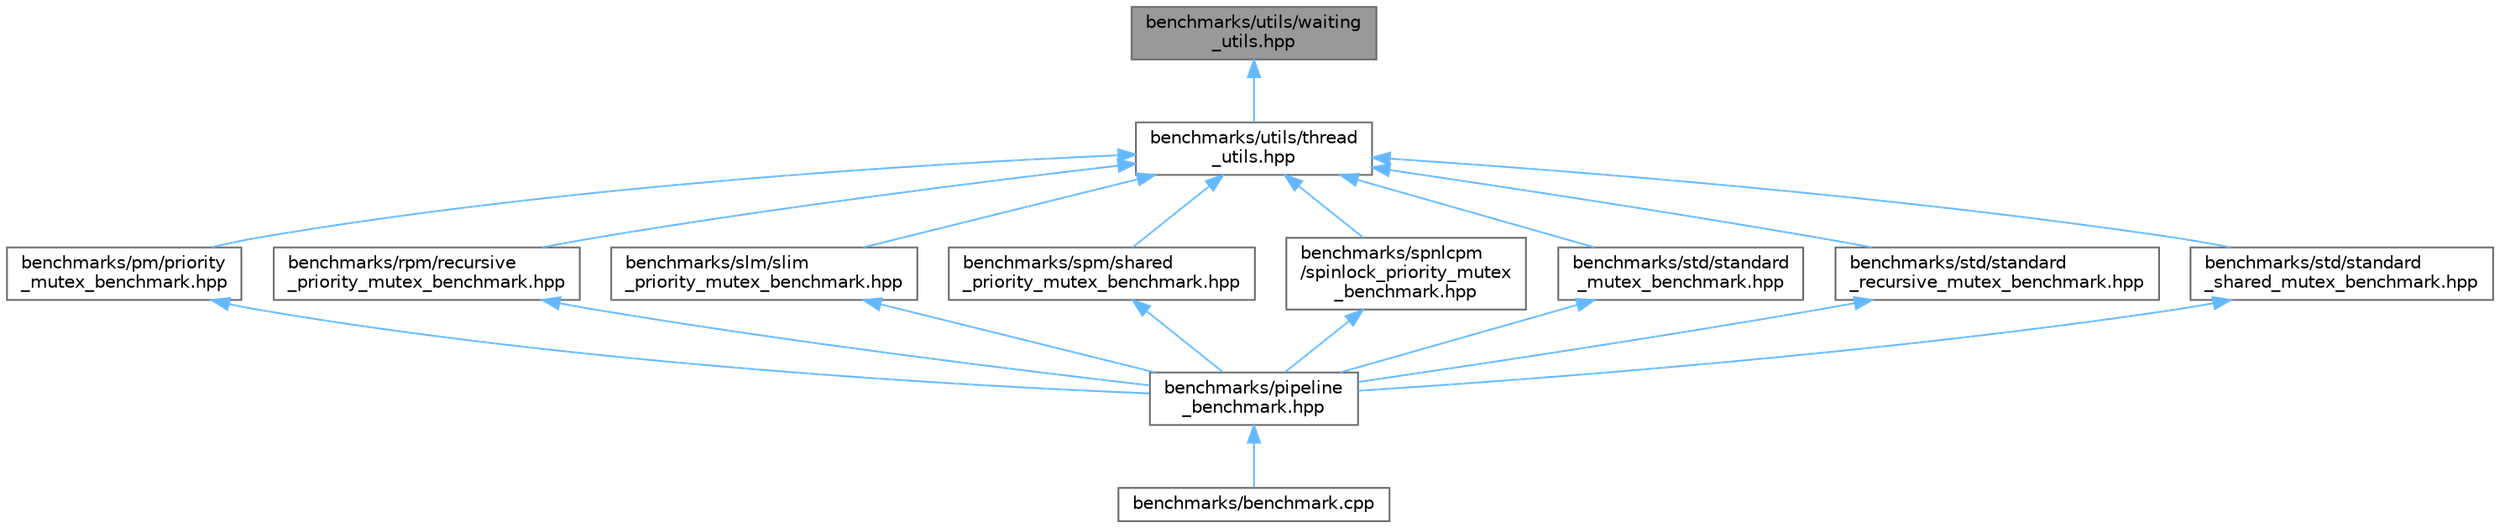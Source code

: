 digraph "benchmarks/utils/waiting_utils.hpp"
{
 // LATEX_PDF_SIZE
  bgcolor="transparent";
  edge [fontname=Helvetica,fontsize=10,labelfontname=Helvetica,labelfontsize=10];
  node [fontname=Helvetica,fontsize=10,shape=box,height=0.2,width=0.4];
  Node1 [id="Node000001",label="benchmarks/utils/waiting\l_utils.hpp",height=0.2,width=0.4,color="gray40", fillcolor="grey60", style="filled", fontcolor="black",tooltip="Alias waiting_utils."];
  Node1 -> Node2 [id="edge1_Node000001_Node000002",dir="back",color="steelblue1",style="solid",tooltip=" "];
  Node2 [id="Node000002",label="benchmarks/utils/thread\l_utils.hpp",height=0.2,width=0.4,color="grey40", fillcolor="white", style="filled",URL="$thread__utils_8hpp.html",tooltip="Alias thread_utils."];
  Node2 -> Node3 [id="edge2_Node000002_Node000003",dir="back",color="steelblue1",style="solid",tooltip=" "];
  Node3 [id="Node000003",label="benchmarks/pm/priority\l_mutex_benchmark.hpp",height=0.2,width=0.4,color="grey40", fillcolor="white", style="filled",URL="$priority__mutex__benchmark_8hpp.html",tooltip="Alias priority_mutex_benchmark."];
  Node3 -> Node4 [id="edge3_Node000003_Node000004",dir="back",color="steelblue1",style="solid",tooltip=" "];
  Node4 [id="Node000004",label="benchmarks/pipeline\l_benchmark.hpp",height=0.2,width=0.4,color="grey40", fillcolor="white", style="filled",URL="$pipeline__benchmark_8hpp.html",tooltip="Alias pipeline_benchmark."];
  Node4 -> Node5 [id="edge4_Node000004_Node000005",dir="back",color="steelblue1",style="solid",tooltip=" "];
  Node5 [id="Node000005",label="benchmarks/benchmark.cpp",height=0.2,width=0.4,color="grey40", fillcolor="white", style="filled",URL="$benchmark_8cpp.html",tooltip="Alias benchmark."];
  Node2 -> Node6 [id="edge5_Node000002_Node000006",dir="back",color="steelblue1",style="solid",tooltip=" "];
  Node6 [id="Node000006",label="benchmarks/rpm/recursive\l_priority_mutex_benchmark.hpp",height=0.2,width=0.4,color="grey40", fillcolor="white", style="filled",URL="$recursive__priority__mutex__benchmark_8hpp.html",tooltip="Alias recursive_priority_mutex_benchmark."];
  Node6 -> Node4 [id="edge6_Node000006_Node000004",dir="back",color="steelblue1",style="solid",tooltip=" "];
  Node2 -> Node7 [id="edge7_Node000002_Node000007",dir="back",color="steelblue1",style="solid",tooltip=" "];
  Node7 [id="Node000007",label="benchmarks/slm/slim\l_priority_mutex_benchmark.hpp",height=0.2,width=0.4,color="grey40", fillcolor="white", style="filled",URL="$slim__priority__mutex__benchmark_8hpp.html",tooltip="Alias slim_priority_mutex_benchmark."];
  Node7 -> Node4 [id="edge8_Node000007_Node000004",dir="back",color="steelblue1",style="solid",tooltip=" "];
  Node2 -> Node8 [id="edge9_Node000002_Node000008",dir="back",color="steelblue1",style="solid",tooltip=" "];
  Node8 [id="Node000008",label="benchmarks/spm/shared\l_priority_mutex_benchmark.hpp",height=0.2,width=0.4,color="grey40", fillcolor="white", style="filled",URL="$shared__priority__mutex__benchmark_8hpp.html",tooltip="Alias shared_priority_mutex_benchmark."];
  Node8 -> Node4 [id="edge10_Node000008_Node000004",dir="back",color="steelblue1",style="solid",tooltip=" "];
  Node2 -> Node9 [id="edge11_Node000002_Node000009",dir="back",color="steelblue1",style="solid",tooltip=" "];
  Node9 [id="Node000009",label="benchmarks/spnlcpm\l/spinlock_priority_mutex\l_benchmark.hpp",height=0.2,width=0.4,color="grey40", fillcolor="white", style="filled",URL="$spinlock__priority__mutex__benchmark_8hpp.html",tooltip="Alias spinlock_priority_mutex_benchmark."];
  Node9 -> Node4 [id="edge12_Node000009_Node000004",dir="back",color="steelblue1",style="solid",tooltip=" "];
  Node2 -> Node10 [id="edge13_Node000002_Node000010",dir="back",color="steelblue1",style="solid",tooltip=" "];
  Node10 [id="Node000010",label="benchmarks/std/standard\l_mutex_benchmark.hpp",height=0.2,width=0.4,color="grey40", fillcolor="white", style="filled",URL="$standard__mutex__benchmark_8hpp.html",tooltip="Alias standard_mutex_benchmark."];
  Node10 -> Node4 [id="edge14_Node000010_Node000004",dir="back",color="steelblue1",style="solid",tooltip=" "];
  Node2 -> Node11 [id="edge15_Node000002_Node000011",dir="back",color="steelblue1",style="solid",tooltip=" "];
  Node11 [id="Node000011",label="benchmarks/std/standard\l_recursive_mutex_benchmark.hpp",height=0.2,width=0.4,color="grey40", fillcolor="white", style="filled",URL="$standard__recursive__mutex__benchmark_8hpp.html",tooltip="Alias standard_recursive_mutex_benchmark."];
  Node11 -> Node4 [id="edge16_Node000011_Node000004",dir="back",color="steelblue1",style="solid",tooltip=" "];
  Node2 -> Node12 [id="edge17_Node000002_Node000012",dir="back",color="steelblue1",style="solid",tooltip=" "];
  Node12 [id="Node000012",label="benchmarks/std/standard\l_shared_mutex_benchmark.hpp",height=0.2,width=0.4,color="grey40", fillcolor="white", style="filled",URL="$standard__shared__mutex__benchmark_8hpp.html",tooltip="Alias standard_shared_mutex_benchmark."];
  Node12 -> Node4 [id="edge18_Node000012_Node000004",dir="back",color="steelblue1",style="solid",tooltip=" "];
}
